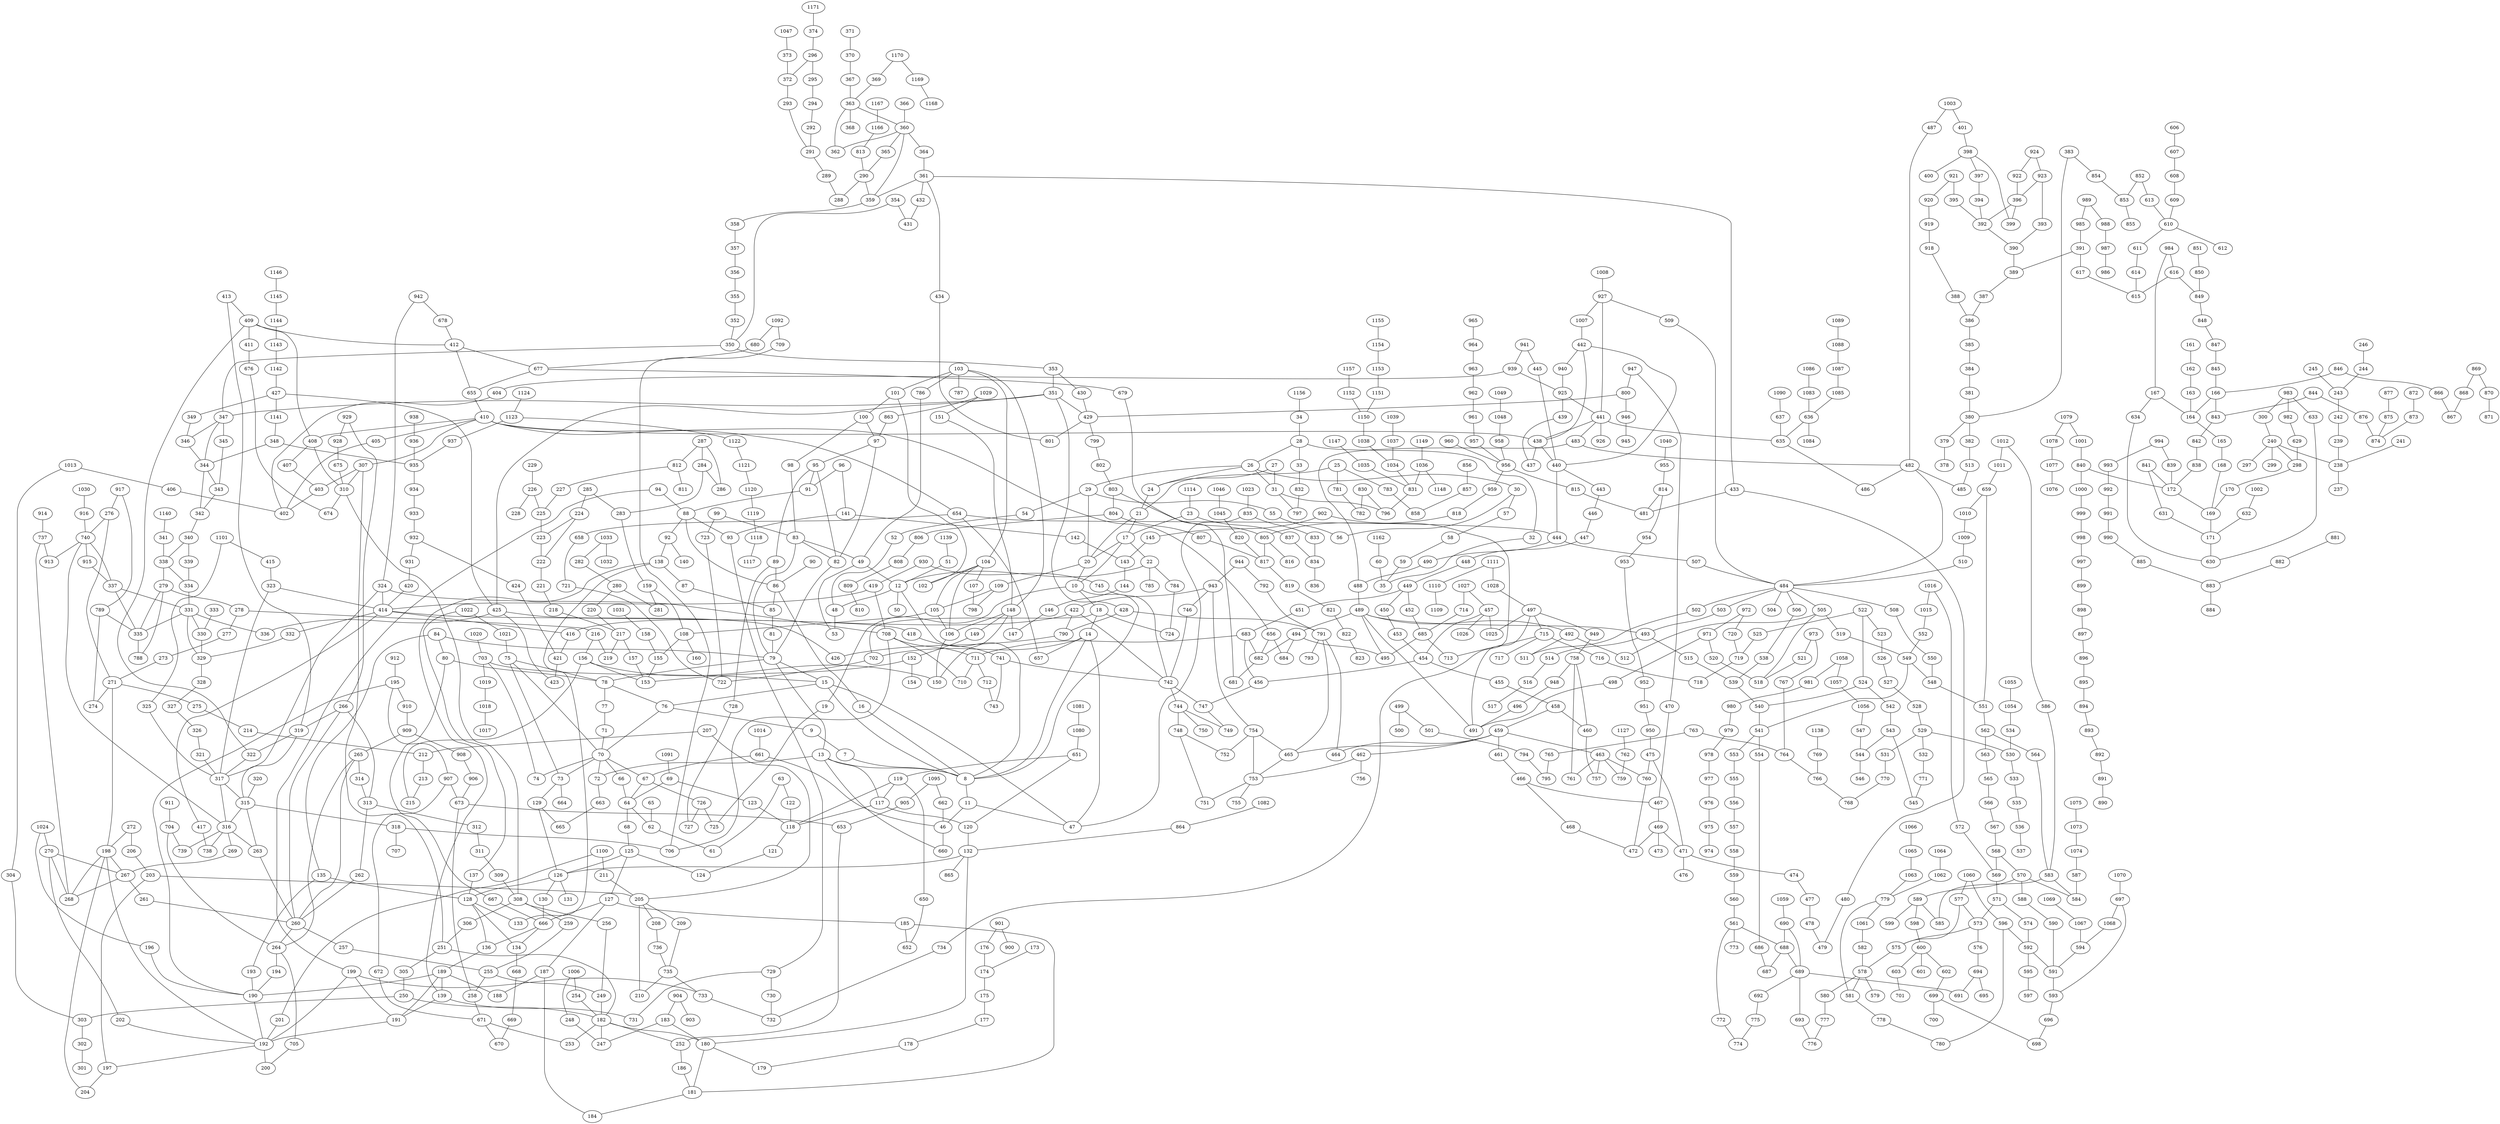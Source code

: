 graph g{
1171 -- 374 [ weight="1"]
374 -- 296 [ weight="1"]
1170 -- 1169 [ weight="1"]
1170 -- 369 [ weight="1"]
1169 -- 1168 [ weight="1"]
369 -- 363 [ weight="1"]
1167 -- 1166 [ weight="1"]
1166 -- 813 [ weight="1"]
813 -- 290 [ weight="1"]
1162 -- 60 [ weight="1"]
60 -- 35 [ weight="1"]
1157 -- 1152 [ weight="1"]
1152 -- 1150 [ weight="1"]
1156 -- 34 [ weight="1"]
34 -- 28 [ weight="1"]
1155 -- 1154 [ weight="1"]
1154 -- 1153 [ weight="1"]
1153 -- 1151 [ weight="1"]
1151 -- 1150 [ weight="1"]
1150 -- 1038 [ weight="1"]
1038 -- 1034 [ weight="1"]
1149 -- 1036 [ weight="1"]
1036 -- 831 [ weight="1"]
1036 -- 1148 [ weight="1"]
1147 -- 1035 [ weight="1"]
1035 -- 831 [ weight="1"]
1146 -- 1145 [ weight="1"]
1145 -- 1144 [ weight="1"]
1144 -- 1143 [ weight="1"]
1143 -- 1142 [ weight="1"]
1142 -- 427 [ weight="1"]
427 -- 425 [ weight="1"]
427 -- 1141 [ weight="1"]
427 -- 349 [ weight="1"]
1141 -- 348 [ weight="1"]
348 -- 344 [ weight="1"]
348 -- 935 [ weight="1"]
1140 -- 341 [ weight="1"]
341 -- 338 [ weight="1"]
1139 -- 51 [ weight="1"]
51 -- 12 [ weight="1"]
1138 -- 769 [ weight="1"]
769 -- 766 [ weight="1"]
1127 -- 762 [ weight="1"]
762 -- 759 [ weight="1"]
1124 -- 1123 [ weight="1"]
1123 -- 1122 [ weight="1"]
1123 -- 937 [ weight="1"]
1122 -- 1121 [ weight="1"]
937 -- 935 [ weight="1"]
1121 -- 1120 [ weight="1"]
1120 -- 1119 [ weight="1"]
1119 -- 1118 [ weight="1"]
1118 -- 1117 [ weight="1"]
1114 -- 23 [ weight="1"]
23 -- 17 [ weight="1"]
23 -- 837 [ weight="1"]
1111 -- 1110 [ weight="1"]
1111 -- 1028 [ weight="1"]
1110 -- 1109 [ weight="1"]
1028 -- 497 [ weight="1"]
1101 -- 325 [ weight="1"]
1101 -- 415 [ weight="1"]
325 -- 317 [ weight="1"]
415 -- 323 [ weight="1"]
1100 -- 201 [ weight="1"]
1100 -- 211 [ weight="1"]
201 -- 192 [ weight="1"]
211 -- 205 [ weight="1"]
1095 -- 662 [ weight="1"]
1095 -- 905 [ weight="1"]
662 -- 46 [ weight="1"]
905 -- 653 [ weight="1"]
1092 -- 680 [ weight="1"]
1092 -- 709 [ weight="1"]
680 -- 677 [ weight="1"]
709 -- 706 [ weight="1"]
1091 -- 69 [ weight="1"]
69 -- 64 [ weight="1"]
69 -- 123 [ weight="1"]
1090 -- 637 [ weight="1"]
637 -- 635 [ weight="1"]
1089 -- 1088 [ weight="1"]
1088 -- 1087 [ weight="1"]
1087 -- 1085 [ weight="1"]
1085 -- 636 [ weight="1"]
1086 -- 1083 [ weight="1"]
1083 -- 636 [ weight="1"]
636 -- 635 [ weight="1"]
636 -- 1084 [ weight="1"]
1082 -- 864 [ weight="1"]
864 -- 132 [ weight="1"]
1081 -- 1080 [ weight="1"]
1080 -- 651 [ weight="1"]
651 -- 119 [ weight="1"]
651 -- 120 [ weight="1"]
1079 -- 1078 [ weight="1"]
1079 -- 1001 [ weight="1"]
1078 -- 1077 [ weight="1"]
1001 -- 840 [ weight="1"]
1077 -- 1076 [ weight="1"]
1075 -- 1073 [ weight="1"]
1073 -- 1074 [ weight="1"]
1074 -- 587 [ weight="1"]
587 -- 584 [ weight="1"]
1070 -- 697 [ weight="1"]
697 -- 593 [ weight="1"]
697 -- 1068 [ weight="1"]
1069 -- 1067 [ weight="1"]
1067 -- 594 [ weight="1"]
1068 -- 594 [ weight="1"]
594 -- 591 [ weight="1"]
1066 -- 1065 [ weight="1"]
1065 -- 1063 [ weight="1"]
1063 -- 779 [ weight="1"]
1064 -- 1062 [ weight="1"]
1062 -- 779 [ weight="1"]
779 -- 581 [ weight="1"]
779 -- 1061 [ weight="1"]
1061 -- 582 [ weight="1"]
582 -- 578 [ weight="1"]
1060 -- 577 [ weight="1"]
1060 -- 596 [ weight="1"]
577 -- 573 [ weight="1"]
577 -- 575 [ weight="1"]
596 -- 592 [ weight="1"]
596 -- 780 [ weight="1"]
1059 -- 690 [ weight="1"]
690 -- 688 [ weight="1"]
690 -- 689 [ weight="1"]
1058 -- 1057 [ weight="1"]
1058 -- 981 [ weight="1"]
1057 -- 1056 [ weight="1"]
981 -- 980 [ weight="1"]
1056 -- 547 [ weight="1"]
547 -- 544 [ weight="1"]
1055 -- 1054 [ weight="1"]
1054 -- 534 [ weight="1"]
534 -- 530 [ weight="1"]
1049 -- 1048 [ weight="1"]
1048 -- 958 [ weight="1"]
958 -- 956 [ weight="1"]
1047 -- 373 [ weight="1"]
373 -- 372 [ weight="1"]
1046 -- 1045 [ weight="1"]
1045 -- 820 [ weight="1"]
820 -- 817 [ weight="1"]
1040 -- 955 [ weight="1"]
955 -- 814 [ weight="1"]
1039 -- 1037 [ weight="1"]
1037 -- 1034 [ weight="1"]
1034 -- 831 [ weight="1"]
831 -- 796 [ weight="1"]
1033 -- 1032 [ weight="1"]
1033 -- 282 [ weight="1"]
282 -- 280 [ weight="1"]
1031 -- 158 [ weight="1"]
158 -- 155 [ weight="1"]
1030 -- 916 [ weight="1"]
916 -- 740 [ weight="1"]
1029 -- 863 [ weight="1"]
1029 -- 151 [ weight="1"]
863 -- 97 [ weight="1"]
151 -- 148 [ weight="1"]
497 -- 491 [ weight="1"]
497 -- 715 [ weight="1"]
497 -- 1025 [ weight="1"]
497 -- 949 [ weight="1"]
1027 -- 457 [ weight="1"]
1027 -- 714 [ weight="1"]
457 -- 454 [ weight="1"]
457 -- 1025 [ weight="1"]
457 -- 1026 [ weight="1"]
714 -- 685 [ weight="1"]
1024 -- 196 [ weight="1"]
1024 -- 270 [ weight="1"]
196 -- 190 [ weight="1"]
270 -- 267 [ weight="1"]
270 -- 268 [ weight="1"]
270 -- 202 [ weight="1"]
1023 -- 835 [ weight="1"]
835 -- 833 [ weight="1"]
835 -- 47 [ weight="1"]
1022 -- 1021 [ weight="1"]
1022 -- 137 [ weight="1"]
1021 -- 75 [ weight="1"]
137 -- 128 [ weight="1"]
75 -- 70 [ weight="1"]
75 -- 78 [ weight="1"]
75 -- 73 [ weight="1"]
1020 -- 703 [ weight="1"]
703 -- 15 [ weight="1"]
703 -- 1019 [ weight="1"]
703 -- 74 [ weight="1"]
1019 -- 1018 [ weight="1"]
1018 -- 1017 [ weight="1"]
1016 -- 1015 [ weight="1"]
1016 -- 572 [ weight="1"]
1015 -- 552 [ weight="1"]
572 -- 569 [ weight="1"]
552 -- 549 [ weight="1"]
1014 -- 661 [ weight="1"]
661 -- 46 [ weight="1"]
661 -- 67 [ weight="1"]
1013 -- 304 [ weight="1"]
1013 -- 406 [ weight="1"]
304 -- 303 [ weight="1"]
406 -- 402 [ weight="1"]
1012 -- 1011 [ weight="1"]
1012 -- 586 [ weight="1"]
1011 -- 659 [ weight="1"]
586 -- 583 [ weight="1"]
659 -- 551 [ weight="1"]
659 -- 1010 [ weight="1"]
1010 -- 1009 [ weight="1"]
1009 -- 510 [ weight="1"]
510 -- 484 [ weight="1"]
1008 -- 927 [ weight="1"]
927 -- 441 [ weight="1"]
927 -- 509 [ weight="1"]
927 -- 1007 [ weight="1"]
1007 -- 442 [ weight="1"]
442 -- 438 [ weight="1"]
442 -- 440 [ weight="1"]
442 -- 940 [ weight="1"]
1006 -- 248 [ weight="1"]
1006 -- 254 [ weight="1"]
248 -- 247 [ weight="1"]
254 -- 182 [ weight="1"]
1003 -- 401 [ weight="1"]
1003 -- 487 [ weight="1"]
401 -- 398 [ weight="1"]
487 -- 482 [ weight="1"]
1002 -- 632 [ weight="1"]
632 -- 171 [ weight="1"]
840 -- 172 [ weight="1"]
840 -- 1000 [ weight="1"]
1000 -- 999 [ weight="1"]
999 -- 998 [ weight="1"]
998 -- 997 [ weight="1"]
997 -- 899 [ weight="1"]
899 -- 898 [ weight="1"]
994 -- 993 [ weight="1"]
994 -- 839 [ weight="1"]
993 -- 992 [ weight="1"]
839 -- 172 [ weight="1"]
992 -- 991 [ weight="1"]
991 -- 990 [ weight="1"]
990 -- 885 [ weight="1"]
885 -- 883 [ weight="1"]
989 -- 988 [ weight="1"]
989 -- 985 [ weight="1"]
988 -- 987 [ weight="1"]
985 -- 391 [ weight="1"]
987 -- 986 [ weight="1"]
391 -- 389 [ weight="1"]
391 -- 617 [ weight="1"]
984 -- 167 [ weight="1"]
984 -- 616 [ weight="1"]
167 -- 164 [ weight="1"]
167 -- 634 [ weight="1"]
616 -- 615 [ weight="1"]
616 -- 849 [ weight="1"]
983 -- 982 [ weight="1"]
983 -- 633 [ weight="1"]
983 -- 300 [ weight="1"]
982 -- 629 [ weight="1"]
633 -- 630 [ weight="1"]
300 -- 240 [ weight="1"]
629 -- 298 [ weight="1"]
980 -- 979 [ weight="1"]
979 -- 978 [ weight="1"]
978 -- 977 [ weight="1"]
977 -- 976 [ weight="1"]
976 -- 975 [ weight="1"]
975 -- 974 [ weight="1"]
973 -- 521 [ weight="1"]
973 -- 767 [ weight="1"]
521 -- 518 [ weight="1"]
767 -- 764 [ weight="1"]
972 -- 971 [ weight="1"]
972 -- 720 [ weight="1"]
971 -- 520 [ weight="1"]
971 -- 498 [ weight="1"]
720 -- 719 [ weight="1"]
520 -- 518 [ weight="1"]
498 -- 491 [ weight="1"]
965 -- 964 [ weight="1"]
964 -- 963 [ weight="1"]
963 -- 962 [ weight="1"]
962 -- 961 [ weight="1"]
961 -- 957 [ weight="1"]
957 -- 956 [ weight="1"]
960 -- 956 [ weight="1"]
956 -- 815 [ weight="1"]
956 -- 959 [ weight="1"]
959 -- 818 [ weight="1"]
818 -- 805 [ weight="1"]
815 -- 481 [ weight="1"]
814 -- 481 [ weight="1"]
814 -- 954 [ weight="1"]
954 -- 953 [ weight="1"]
953 -- 952 [ weight="1"]
952 -- 951 [ weight="1"]
951 -- 950 [ weight="1"]
950 -- 475 [ weight="1"]
475 -- 471 [ weight="1"]
475 -- 760 [ weight="1"]
949 -- 758 [ weight="1"]
758 -- 460 [ weight="1"]
758 -- 948 [ weight="1"]
758 -- 761 [ weight="1"]
948 -- 496 [ weight="1"]
496 -- 491 [ weight="1"]
947 -- 800 [ weight="1"]
947 -- 470 [ weight="1"]
800 -- 429 [ weight="1"]
800 -- 946 [ weight="1"]
470 -- 467 [ weight="1"]
946 -- 945 [ weight="1"]
944 -- 943 [ weight="1"]
944 -- 792 [ weight="1"]
943 -- 746 [ weight="1"]
943 -- 754 [ weight="1"]
943 -- 422 [ weight="1"]
792 -- 791 [ weight="1"]
746 -- 742 [ weight="1"]
754 -- 753 [ weight="1"]
754 -- 752 [ weight="1"]
754 -- 465 [ weight="1"]
422 -- 416 [ weight="1"]
422 -- 742 [ weight="1"]
422 -- 790 [ weight="1"]
942 -- 678 [ weight="1"]
942 -- 324 [ weight="1"]
678 -- 412 [ weight="1"]
324 -- 317 [ weight="1"]
324 -- 414 [ weight="1"]
324 -- 708 [ weight="1"]
941 -- 939 [ weight="1"]
941 -- 445 [ weight="1"]
939 -- 925 [ weight="1"]
939 -- 404 [ weight="1"]
445 -- 440 [ weight="1"]
940 -- 925 [ weight="1"]
925 -- 441 [ weight="1"]
925 -- 439 [ weight="1"]
404 -- 402 [ weight="1"]
938 -- 936 [ weight="1"]
936 -- 935 [ weight="1"]
935 -- 934 [ weight="1"]
934 -- 933 [ weight="1"]
933 -- 932 [ weight="1"]
932 -- 931 [ weight="1"]
932 -- 424 [ weight="1"]
931 -- 420 [ weight="1"]
424 -- 421 [ weight="1"]
420 -- 414 [ weight="1"]
930 -- 419 [ weight="1"]
930 -- 745 [ weight="1"]
419 -- 414 [ weight="1"]
419 -- 708 [ weight="1"]
745 -- 742 [ weight="1"]
929 -- 928 [ weight="1"]
929 -- 266 [ weight="1"]
928 -- 675 [ weight="1"]
266 -- 260 [ weight="1"]
266 -- 313 [ weight="1"]
266 -- 319 [ weight="1"]
675 -- 310 [ weight="1"]
441 -- 438 [ weight="1"]
441 -- 483 [ weight="1"]
441 -- 635 [ weight="1"]
441 -- 926 [ weight="1"]
509 -- 484 [ weight="1"]
439 -- 437 [ weight="1"]
924 -- 922 [ weight="1"]
924 -- 923 [ weight="1"]
922 -- 396 [ weight="1"]
923 -- 396 [ weight="1"]
923 -- 393 [ weight="1"]
396 -- 392 [ weight="1"]
396 -- 399 [ weight="1"]
393 -- 390 [ weight="1"]
921 -- 920 [ weight="1"]
921 -- 395 [ weight="1"]
920 -- 919 [ weight="1"]
395 -- 392 [ weight="1"]
919 -- 918 [ weight="1"]
918 -- 388 [ weight="1"]
388 -- 386 [ weight="1"]
917 -- 789 [ weight="1"]
917 -- 276 [ weight="1"]
789 -- 335 [ weight="1"]
789 -- 274 [ weight="1"]
276 -- 271 [ weight="1"]
276 -- 740 [ weight="1"]
740 -- 316 [ weight="1"]
740 -- 913 [ weight="1"]
740 -- 337 [ weight="1"]
740 -- 915 [ weight="1"]
915 -- 337 [ weight="1"]
337 -- 331 [ weight="1"]
337 -- 335 [ weight="1"]
914 -- 737 [ weight="1"]
737 -- 268 [ weight="1"]
737 -- 913 [ weight="1"]
912 -- 195 [ weight="1"]
195 -- 190 [ weight="1"]
195 -- 907 [ weight="1"]
195 -- 910 [ weight="1"]
911 -- 704 [ weight="1"]
704 -- 264 [ weight="1"]
704 -- 739 [ weight="1"]
910 -- 909 [ weight="1"]
909 -- 908 [ weight="1"]
909 -- 265 [ weight="1"]
908 -- 906 [ weight="1"]
265 -- 260 [ weight="1"]
265 -- 264 [ weight="1"]
265 -- 314 [ weight="1"]
906 -- 673 [ weight="1"]
907 -- 673 [ weight="1"]
907 -- 672 [ weight="1"]
673 -- 258 [ weight="1"]
673 -- 653 [ weight="1"]
672 -- 671 [ weight="1"]
653 -- 252 [ weight="1"]
904 -- 903 [ weight="1"]
904 -- 183 [ weight="1"]
183 -- 180 [ weight="1"]
183 -- 247 [ weight="1"]
902 -- 734 [ weight="1"]
902 -- 145 [ weight="1"]
734 -- 732 [ weight="1"]
145 -- 143 [ weight="1"]
901 -- 900 [ weight="1"]
901 -- 176 [ weight="1"]
176 -- 174 [ weight="1"]
323 -- 317 [ weight="1"]
323 -- 414 [ weight="1"]
414 -- 416 [ weight="1"]
414 -- 417 [ weight="1"]
414 -- 418 [ weight="1"]
414 -- 332 [ weight="1"]
416 -- 421 [ weight="1"]
417 -- 738 [ weight="1"]
418 -- 741 [ weight="1"]
332 -- 329 [ weight="1"]
413 -- 409 [ weight="1"]
413 -- 319 [ weight="1"]
409 -- 408 [ weight="1"]
409 -- 322 [ weight="1"]
409 -- 411 [ weight="1"]
409 -- 412 [ weight="1"]
319 -- 315 [ weight="1"]
319 -- 322 [ weight="1"]
412 -- 677 [ weight="1"]
412 -- 655 [ weight="1"]
677 -- 679 [ weight="1"]
677 -- 655 [ weight="1"]
655 -- 410 [ weight="1"]
411 -- 676 [ weight="1"]
676 -- 674 [ weight="1"]
410 -- 408 [ weight="1"]
410 -- 438 [ weight="1"]
410 -- 307 [ weight="1"]
410 -- 654 [ weight="1"]
410 -- 405 [ weight="1"]
410 -- 656 [ weight="1"]
408 -- 407 [ weight="1"]
408 -- 310 [ weight="1"]
438 -- 437 [ weight="1"]
438 -- 440 [ weight="1"]
307 -- 251 [ weight="1"]
307 -- 403 [ weight="1"]
307 -- 310 [ weight="1"]
654 -- 444 [ weight="1"]
654 -- 657 [ weight="1"]
654 -- 658 [ weight="1"]
405 -- 402 [ weight="1"]
656 -- 682 [ weight="1"]
656 -- 684 [ weight="1"]
322 -- 317 [ weight="1"]
407 -- 403 [ weight="1"]
310 -- 308 [ weight="1"]
310 -- 674 [ weight="1"]
403 -- 402 [ weight="1"]
398 -- 397 [ weight="1"]
398 -- 399 [ weight="1"]
398 -- 400 [ weight="1"]
397 -- 394 [ weight="1"]
394 -- 392 [ weight="1"]
392 -- 390 [ weight="1"]
390 -- 389 [ weight="1"]
389 -- 387 [ weight="1"]
617 -- 615 [ weight="1"]
387 -- 386 [ weight="1"]
386 -- 385 [ weight="1"]
385 -- 384 [ weight="1"]
384 -- 381 [ weight="1"]
381 -- 380 [ weight="1"]
383 -- 380 [ weight="1"]
383 -- 854 [ weight="1"]
380 -- 379 [ weight="1"]
380 -- 382 [ weight="1"]
854 -- 853 [ weight="1"]
382 -- 513 [ weight="1"]
513 -- 485 [ weight="1"]
379 -- 378 [ weight="1"]
296 -- 295 [ weight="1"]
296 -- 372 [ weight="1"]
372 -- 293 [ weight="1"]
293 -- 291 [ weight="1"]
371 -- 370 [ weight="1"]
370 -- 367 [ weight="1"]
367 -- 363 [ weight="1"]
363 -- 360 [ weight="1"]
363 -- 362 [ weight="1"]
363 -- 368 [ weight="1"]
366 -- 360 [ weight="1"]
360 -- 359 [ weight="1"]
360 -- 362 [ weight="1"]
360 -- 364 [ weight="1"]
360 -- 365 [ weight="1"]
365 -- 290 [ weight="1"]
290 -- 288 [ weight="1"]
290 -- 359 [ weight="1"]
364 -- 361 [ weight="1"]
361 -- 359 [ weight="1"]
361 -- 432 [ weight="1"]
361 -- 433 [ weight="1"]
361 -- 434 [ weight="1"]
359 -- 358 [ weight="1"]
432 -- 431 [ weight="1"]
433 -- 480 [ weight="1"]
433 -- 481 [ weight="1"]
434 -- 801 [ weight="1"]
358 -- 357 [ weight="1"]
357 -- 356 [ weight="1"]
356 -- 355 [ weight="1"]
355 -- 352 [ weight="1"]
352 -- 350 [ weight="1"]
354 -- 350 [ weight="1"]
354 -- 431 [ weight="1"]
350 -- 347 [ weight="1"]
350 -- 353 [ weight="1"]
353 -- 351 [ weight="1"]
353 -- 430 [ weight="1"]
351 -- 347 [ weight="1"]
351 -- 425 [ weight="1"]
351 -- 428 [ weight="1"]
351 -- 429 [ weight="1"]
430 -- 429 [ weight="1"]
347 -- 344 [ weight="1"]
347 -- 346 [ weight="1"]
347 -- 345 [ weight="1"]
425 -- 423 [ weight="1"]
425 -- 336 [ weight="1"]
425 -- 426 [ weight="1"]
428 -- 790 [ weight="1"]
428 -- 791 [ weight="1"]
429 -- 799 [ weight="1"]
429 -- 801 [ weight="1"]
349 -- 346 [ weight="1"]
346 -- 344 [ weight="1"]
344 -- 342 [ weight="1"]
344 -- 343 [ weight="1"]
345 -- 343 [ weight="1"]
343 -- 342 [ weight="1"]
342 -- 340 [ weight="1"]
340 -- 338 [ weight="1"]
340 -- 339 [ weight="1"]
338 -- 334 [ weight="1"]
338 -- 279 [ weight="1"]
339 -- 334 [ weight="1"]
334 -- 331 [ weight="1"]
279 -- 278 [ weight="1"]
279 -- 788 [ weight="1"]
279 -- 335 [ weight="1"]
331 -- 329 [ weight="1"]
331 -- 330 [ weight="1"]
331 -- 335 [ weight="1"]
331 -- 336 [ weight="1"]
335 -- 788 [ weight="1"]
333 -- 330 [ weight="1"]
330 -- 329 [ weight="1"]
329 -- 328 [ weight="1"]
328 -- 327 [ weight="1"]
327 -- 326 [ weight="1"]
326 -- 321 [ weight="1"]
321 -- 317 [ weight="1"]
317 -- 315 [ weight="1"]
317 -- 316 [ weight="1"]
708 -- 706 [ weight="1"]
708 -- 710 [ weight="1"]
708 -- 711 [ weight="1"]
320 -- 315 [ weight="1"]
315 -- 263 [ weight="1"]
315 -- 318 [ weight="1"]
315 -- 316 [ weight="1"]
318 -- 706 [ weight="1"]
318 -- 707 [ weight="1"]
316 -- 263 [ weight="1"]
316 -- 269 [ weight="1"]
316 -- 738 [ weight="1"]
316 -- 739 [ weight="1"]
263 -- 260 [ weight="1"]
269 -- 267 [ weight="1"]
314 -- 313 [ weight="1"]
313 -- 312 [ weight="1"]
313 -- 262 [ weight="1"]
312 -- 311 [ weight="1"]
262 -- 260 [ weight="1"]
311 -- 309 [ weight="1"]
309 -- 308 [ weight="1"]
308 -- 306 [ weight="1"]
308 -- 259 [ weight="1"]
308 -- 256 [ weight="1"]
306 -- 251 [ weight="1"]
259 -- 255 [ weight="1"]
256 -- 249 [ weight="1"]
251 -- 182 [ weight="1"]
251 -- 305 [ weight="1"]
305 -- 250 [ weight="1"]
250 -- 182 [ weight="1"]
250 -- 303 [ weight="1"]
303 -- 302 [ weight="1"]
302 -- 301 [ weight="1"]
240 -- 238 [ weight="1"]
240 -- 297 [ weight="1"]
240 -- 298 [ weight="1"]
240 -- 299 [ weight="1"]
298 -- 170 [ weight="1"]
170 -- 169 [ weight="1"]
295 -- 294 [ weight="1"]
294 -- 292 [ weight="1"]
292 -- 291 [ weight="1"]
291 -- 289 [ weight="1"]
289 -- 288 [ weight="1"]
287 -- 284 [ weight="1"]
287 -- 286 [ weight="1"]
287 -- 812 [ weight="1"]
284 -- 283 [ weight="1"]
284 -- 286 [ weight="1"]
812 -- 811 [ weight="1"]
812 -- 227 [ weight="1"]
285 -- 283 [ weight="1"]
285 -- 224 [ weight="1"]
283 -- 159 [ weight="1"]
224 -- 222 [ weight="1"]
224 -- 223 [ weight="1"]
159 -- 108 [ weight="1"]
159 -- 281 [ weight="1"]
280 -- 220 [ weight="1"]
280 -- 281 [ weight="1"]
220 -- 217 [ weight="1"]
278 -- 277 [ weight="1"]
278 -- 216 [ weight="1"]
277 -- 273 [ weight="1"]
216 -- 156 [ weight="1"]
216 -- 219 [ weight="1"]
273 -- 271 [ weight="1"]
271 -- 198 [ weight="1"]
271 -- 274 [ weight="1"]
271 -- 275 [ weight="1"]
275 -- 214 [ weight="1"]
214 -- 212 [ weight="1"]
272 -- 198 [ weight="1"]
272 -- 206 [ weight="1"]
198 -- 192 [ weight="1"]
198 -- 267 [ weight="1"]
198 -- 204 [ weight="1"]
198 -- 268 [ weight="1"]
206 -- 203 [ weight="1"]
267 -- 261 [ weight="1"]
267 -- 268 [ weight="1"]
202 -- 192 [ weight="1"]
261 -- 260 [ weight="1"]
260 -- 257 [ weight="1"]
260 -- 264 [ weight="1"]
264 -- 194 [ weight="1"]
264 -- 705 [ weight="1"]
194 -- 190 [ weight="1"]
705 -- 200 [ weight="1"]
257 -- 255 [ weight="1"]
255 -- 249 [ weight="1"]
255 -- 258 [ weight="1"]
258 -- 671 [ weight="1"]
671 -- 670 [ weight="1"]
671 -- 253 [ weight="1"]
249 -- 182 [ weight="1"]
182 -- 180 [ weight="1"]
182 -- 247 [ weight="1"]
182 -- 252 [ weight="1"]
182 -- 253 [ weight="1"]
252 -- 186 [ weight="1"]
186 -- 181 [ weight="1"]
246 -- 244 [ weight="1"]
244 -- 243 [ weight="1"]
245 -- 243 [ weight="1"]
243 -- 242 [ weight="1"]
242 -- 239 [ weight="1"]
239 -- 238 [ weight="1"]
241 -- 238 [ weight="1"]
238 -- 237 [ weight="1"]
229 -- 226 [ weight="1"]
226 -- 225 [ weight="1"]
226 -- 228 [ weight="1"]
227 -- 225 [ weight="1"]
225 -- 223 [ weight="1"]
223 -- 222 [ weight="1"]
222 -- 221 [ weight="1"]
221 -- 218 [ weight="1"]
103 -- 101 [ weight="1"]
103 -- 104 [ weight="1"]
103 -- 148 [ weight="1"]
103 -- 786 [ weight="1"]
103 -- 787 [ weight="1"]
101 -- 100 [ weight="1"]
101 -- 102 [ weight="1"]
104 -- 102 [ weight="1"]
104 -- 105 [ weight="1"]
104 -- 106 [ weight="1"]
104 -- 107 [ weight="1"]
148 -- 147 [ weight="1"]
148 -- 149 [ weight="1"]
148 -- 106 [ weight="1"]
148 -- 150 [ weight="1"]
786 -- 49 [ weight="1"]
100 -- 98 [ weight="1"]
100 -- 97 [ weight="1"]
98 -- 83 [ weight="1"]
97 -- 95 [ weight="1"]
97 -- 82 [ weight="1"]
99 -- 83 [ weight="1"]
99 -- 723 [ weight="1"]
83 -- 79 [ weight="1"]
83 -- 82 [ weight="1"]
83 -- 49 [ weight="1"]
723 -- 722 [ weight="1"]
95 -- 91 [ weight="1"]
95 -- 82 [ weight="1"]
95 -- 89 [ weight="1"]
82 -- 79 [ weight="1"]
96 -- 91 [ weight="1"]
96 -- 141 [ weight="1"]
91 -- 88 [ weight="1"]
141 -- 142 [ weight="1"]
141 -- 93 [ weight="1"]
89 -- 86 [ weight="1"]
89 -- 728 [ weight="1"]
94 -- 88 [ weight="1"]
94 -- 199 [ weight="1"]
88 -- 86 [ weight="1"]
88 -- 92 [ weight="1"]
88 -- 93 [ weight="1"]
199 -- 192 [ weight="1"]
199 -- 733 [ weight="1"]
199 -- 191 [ weight="1"]
93 -- 729 [ weight="1"]
729 -- 730 [ weight="1"]
729 -- 731 [ weight="1"]
92 -- 138 [ weight="1"]
92 -- 140 [ weight="1"]
138 -- 133 [ weight="1"]
138 -- 139 [ weight="1"]
138 -- 87 [ weight="1"]
90 -- 86 [ weight="1"]
86 -- 85 [ weight="1"]
86 -- 16 [ weight="1"]
728 -- 727 [ weight="1"]
87 -- 85 [ weight="1"]
85 -- 81 [ weight="1"]
16 -- 8 [ weight="1"]
81 -- 79 [ weight="1"]
84 -- 79 [ weight="1"]
84 -- 135 [ weight="1"]
84 -- 80 [ weight="1"]
79 -- 78 [ weight="1"]
79 -- 13 [ weight="1"]
79 -- 15 [ weight="1"]
135 -- 128 [ weight="1"]
135 -- 193 [ weight="1"]
80 -- 78 [ weight="1"]
80 -- 667 [ weight="1"]
49 -- 12 [ weight="1"]
49 -- 53 [ weight="1"]
78 -- 77 [ weight="1"]
78 -- 76 [ weight="1"]
667 -- 666 [ weight="1"]
13 -- 8 [ weight="1"]
13 -- 117 [ weight="1"]
13 -- 660 [ weight="1"]
13 -- 72 [ weight="1"]
15 -- 8 [ weight="1"]
15 -- 76 [ weight="1"]
15 -- 47 [ weight="1"]
77 -- 71 [ weight="1"]
76 -- 70 [ weight="1"]
76 -- 9 [ weight="1"]
71 -- 70 [ weight="1"]
70 -- 66 [ weight="1"]
70 -- 72 [ weight="1"]
70 -- 73 [ weight="1"]
70 -- 67 [ weight="1"]
70 -- 74 [ weight="1"]
9 -- 7 [ weight="1"]
898 -- 897 [ weight="1"]
73 -- 129 [ weight="1"]
73 -- 664 [ weight="1"]
897 -- 896 [ weight="1"]
896 -- 895 [ weight="1"]
129 -- 126 [ weight="1"]
129 -- 665 [ weight="1"]
895 -- 894 [ weight="1"]
72 -- 663 [ weight="1"]
663 -- 665 [ weight="1"]
894 -- 893 [ weight="1"]
893 -- 892 [ weight="1"]
66 -- 64 [ weight="1"]
67 -- 64 [ weight="1"]
67 -- 726 [ weight="1"]
892 -- 891 [ weight="1"]
64 -- 62 [ weight="1"]
64 -- 68 [ weight="1"]
123 -- 118 [ weight="1"]
891 -- 890 [ weight="1"]
68 -- 125 [ weight="1"]
125 -- 124 [ weight="1"]
125 -- 126 [ weight="1"]
125 -- 127 [ weight="1"]
726 -- 725 [ weight="1"]
726 -- 727 [ weight="1"]
65 -- 62 [ weight="1"]
62 -- 61 [ weight="1"]
63 -- 61 [ weight="1"]
63 -- 122 [ weight="1"]
122 -- 118 [ weight="1"]
28 -- 26 [ weight="1"]
28 -- 32 [ weight="1"]
28 -- 33 [ weight="1"]
26 -- 24 [ weight="1"]
26 -- 29 [ weight="1"]
26 -- 30 [ weight="1"]
26 -- 31 [ weight="1"]
32 -- 35 [ weight="1"]
33 -- 832 [ weight="1"]
851 -- 850 [ weight="1"]
850 -- 849 [ weight="1"]
27 -- 24 [ weight="1"]
27 -- 31 [ weight="1"]
24 -- 21 [ weight="1"]
31 -- 796 [ weight="1"]
31 -- 797 [ weight="1"]
849 -- 848 [ weight="1"]
29 -- 54 [ weight="1"]
29 -- 55 [ weight="1"]
29 -- 20 [ weight="1"]
30 -- 56 [ weight="1"]
30 -- 57 [ weight="1"]
848 -- 847 [ weight="1"]
25 -- 21 [ weight="1"]
25 -- 781 [ weight="1"]
25 -- 783 [ weight="1"]
21 -- 17 [ weight="1"]
21 -- 20 [ weight="1"]
781 -- 782 [ weight="1"]
783 -- 858 [ weight="1"]
847 -- 845 [ weight="1"]
480 -- 479 [ weight="1"]
845 -- 166 [ weight="1"]
17 -- 10 [ weight="1"]
17 -- 22 [ weight="1"]
17 -- 20 [ weight="1"]
837 -- 834 [ weight="1"]
846 -- 166 [ weight="1"]
846 -- 866 [ weight="1"]
166 -- 164 [ weight="1"]
166 -- 843 [ weight="1"]
866 -- 867 [ weight="1"]
119 -- 117 [ weight="1"]
119 -- 118 [ weight="1"]
119 -- 650 [ weight="1"]
117 -- 118 [ weight="1"]
117 -- 120 [ weight="1"]
118 -- 121 [ weight="1"]
650 -- 652 [ weight="1"]
22 -- 12 [ weight="1"]
22 -- 784 [ weight="1"]
22 -- 785 [ weight="1"]
12 -- 8 [ weight="1"]
12 -- 48 [ weight="1"]
12 -- 50 [ weight="1"]
784 -- 724 [ weight="1"]
218 -- 217 [ weight="1"]
121 -- 124 [ weight="1"]
20 -- 10 [ weight="1"]
20 -- 109 [ weight="1"]
844 -- 843 [ weight="1"]
844 -- 876 [ weight="1"]
843 -- 842 [ weight="1"]
876 -- 874 [ weight="1"]
217 -- 157 [ weight="1"]
217 -- 219 [ weight="1"]
120 -- 132 [ weight="1"]
799 -- 802 [ weight="1"]
10 -- 8 [ weight="1"]
10 -- 18 [ weight="1"]
10 -- 19 [ weight="1"]
109 -- 105 [ weight="1"]
109 -- 798 [ weight="1"]
842 -- 838 [ weight="1"]
790 -- 426 [ weight="1"]
791 -- 464 [ weight="1"]
791 -- 793 [ weight="1"]
791 -- 465 [ weight="1"]
19 -- 725 [ weight="1"]
838 -- 172 [ weight="1"]
18 -- 14 [ weight="1"]
18 -- 702 [ weight="1"]
18 -- 724 [ weight="1"]
14 -- 8 [ weight="1"]
14 -- 657 [ weight="1"]
14 -- 702 [ weight="1"]
14 -- 47 [ weight="1"]
702 -- 722 [ weight="1"]
841 -- 172 [ weight="1"]
841 -- 631 [ weight="1"]
172 -- 169 [ weight="1"]
631 -- 171 [ weight="1"]
157 -- 153 [ weight="1"]
156 -- 153 [ weight="1"]
156 -- 215 [ weight="1"]
156 -- 150 [ weight="1"]
105 -- 108 [ weight="1"]
105 -- 106 [ weight="1"]
106 -- 150 [ weight="1"]
107 -- 798 [ weight="1"]
421 -- 423 [ weight="1"]
7 -- 8 [ weight="1"]
8 -- 11 [ weight="1"]
830 -- 782 [ weight="1"]
830 -- 796 [ weight="1"]
203 -- 197 [ weight="1"]
203 -- 205 [ weight="1"]
54 -- 52 [ weight="1"]
52 -- 48 [ weight="1"]
877 -- 875 [ weight="1"]
875 -- 874 [ weight="1"]
108 -- 155 [ weight="1"]
108 -- 160 [ weight="1"]
11 -- 46 [ weight="1"]
11 -- 47 [ weight="1"]
207 -- 205 [ weight="1"]
207 -- 212 [ weight="1"]
205 -- 208 [ weight="1"]
205 -- 209 [ weight="1"]
205 -- 210 [ weight="1"]
212 -- 213 [ weight="1"]
55 -- 56 [ weight="1"]
741 -- 742 [ weight="1"]
741 -- 743 [ weight="1"]
832 -- 797 [ weight="1"]
208 -- 736 [ weight="1"]
736 -- 735 [ weight="1"]
833 -- 834 [ weight="1"]
834 -- 836 [ weight="1"]
209 -- 735 [ weight="1"]
735 -- 733 [ weight="1"]
735 -- 210 [ weight="1"]
57 -- 58 [ weight="1"]
58 -- 59 [ weight="1"]
155 -- 153 [ weight="1"]
46 -- 660 [ weight="1"]
59 -- 35 [ weight="1"]
881 -- 882 [ weight="1"]
882 -- 883 [ weight="1"]
48 -- 53 [ weight="1"]
883 -- 884 [ weight="1"]
742 -- 744 [ weight="1"]
742 -- 747 [ weight="1"]
213 -- 215 [ weight="1"]
440 -- 443 [ weight="1"]
440 -- 444 [ weight="1"]
852 -- 613 [ weight="1"]
852 -- 853 [ weight="1"]
613 -- 610 [ weight="1"]
853 -- 855 [ weight="1"]
443 -- 446 [ weight="1"]
444 -- 507 [ weight="1"]
444 -- 490 [ weight="1"]
483 -- 482 [ weight="1"]
483 -- 488 [ weight="1"]
635 -- 486 [ weight="1"]
856 -- 857 [ weight="1"]
857 -- 858 [ weight="1"]
446 -- 447 [ weight="1"]
869 -- 868 [ weight="1"]
869 -- 870 [ weight="1"]
868 -- 867 [ weight="1"]
870 -- 871 [ weight="1"]
872 -- 873 [ weight="1"]
873 -- 874 [ weight="1"]
132 -- 126 [ weight="1"]
132 -- 180 [ weight="1"]
132 -- 865 [ weight="1"]
126 -- 128 [ weight="1"]
126 -- 130 [ weight="1"]
126 -- 131 [ weight="1"]
127 -- 187 [ weight="1"]
127 -- 185 [ weight="1"]
127 -- 666 [ weight="1"]
128 -- 133 [ weight="1"]
128 -- 134 [ weight="1"]
128 -- 136 [ weight="1"]
130 -- 666 [ weight="1"]
187 -- 184 [ weight="1"]
187 -- 188 [ weight="1"]
185 -- 181 [ weight="1"]
185 -- 652 [ weight="1"]
666 -- 134 [ weight="1"]
666 -- 136 [ weight="1"]
134 -- 668 [ weight="1"]
136 -- 189 [ weight="1"]
180 -- 179 [ weight="1"]
180 -- 181 [ weight="1"]
668 -- 669 [ weight="1"]
193 -- 190 [ weight="1"]
189 -- 188 [ weight="1"]
189 -- 190 [ weight="1"]
189 -- 139 [ weight="1"]
189 -- 191 [ weight="1"]
139 -- 731 [ weight="1"]
139 -- 191 [ weight="1"]
191 -- 192 [ weight="1"]
142 -- 143 [ weight="1"]
143 -- 144 [ weight="1"]
144 -- 146 [ weight="1"]
146 -- 147 [ weight="1"]
149 -- 152 [ weight="1"]
152 -- 153 [ weight="1"]
152 -- 154 [ weight="1"]
161 -- 162 [ weight="1"]
162 -- 163 [ weight="1"]
163 -- 164 [ weight="1"]
164 -- 165 [ weight="1"]
165 -- 168 [ weight="1"]
168 -- 169 [ weight="1"]
634 -- 630 [ weight="1"]
169 -- 171 [ weight="1"]
171 -- 630 [ weight="1"]
173 -- 174 [ weight="1"]
174 -- 175 [ weight="1"]
175 -- 177 [ weight="1"]
177 -- 178 [ weight="1"]
178 -- 179 [ weight="1"]
181 -- 184 [ weight="1"]
190 -- 192 [ weight="1"]
192 -- 197 [ weight="1"]
192 -- 200 [ weight="1"]
197 -- 204 [ weight="1"]
733 -- 732 [ weight="1"]
507 -- 484 [ weight="1"]
490 -- 488 [ weight="1"]
447 -- 448 [ weight="1"]
448 -- 449 [ weight="1"]
449 -- 450 [ weight="1"]
449 -- 451 [ weight="1"]
449 -- 452 [ weight="1"]
450 -- 453 [ weight="1"]
451 -- 683 [ weight="1"]
452 -- 685 [ weight="1"]
453 -- 454 [ weight="1"]
683 -- 682 [ weight="1"]
683 -- 711 [ weight="1"]
683 -- 456 [ weight="1"]
685 -- 495 [ weight="1"]
685 -- 713 [ weight="1"]
454 -- 455 [ weight="1"]
454 -- 456 [ weight="1"]
455 -- 458 [ weight="1"]
456 -- 747 [ weight="1"]
458 -- 459 [ weight="1"]
458 -- 460 [ weight="1"]
747 -- 749 [ weight="1"]
459 -- 461 [ weight="1"]
459 -- 462 [ weight="1"]
459 -- 463 [ weight="1"]
459 -- 464 [ weight="1"]
459 -- 465 [ weight="1"]
460 -- 757 [ weight="1"]
461 -- 466 [ weight="1"]
462 -- 753 [ weight="1"]
462 -- 756 [ weight="1"]
463 -- 757 [ weight="1"]
463 -- 759 [ weight="1"]
463 -- 760 [ weight="1"]
463 -- 761 [ weight="1"]
465 -- 753 [ weight="1"]
466 -- 467 [ weight="1"]
466 -- 468 [ weight="1"]
753 -- 751 [ weight="1"]
753 -- 755 [ weight="1"]
760 -- 472 [ weight="1"]
467 -- 469 [ weight="1"]
468 -- 472 [ weight="1"]
469 -- 471 [ weight="1"]
469 -- 472 [ weight="1"]
469 -- 473 [ weight="1"]
471 -- 474 [ weight="1"]
471 -- 476 [ weight="1"]
474 -- 477 [ weight="1"]
477 -- 478 [ weight="1"]
478 -- 479 [ weight="1"]
482 -- 484 [ weight="1"]
482 -- 485 [ weight="1"]
482 -- 486 [ weight="1"]
484 -- 502 [ weight="1"]
484 -- 503 [ weight="1"]
484 -- 504 [ weight="1"]
484 -- 505 [ weight="1"]
484 -- 506 [ weight="1"]
484 -- 508 [ weight="1"]
488 -- 489 [ weight="1"]
502 -- 511 [ weight="1"]
503 -- 493 [ weight="1"]
505 -- 518 [ weight="1"]
505 -- 512 [ weight="1"]
505 -- 519 [ weight="1"]
506 -- 538 [ weight="1"]
508 -- 550 [ weight="1"]
489 -- 491 [ weight="1"]
489 -- 492 [ weight="1"]
489 -- 493 [ weight="1"]
489 -- 494 [ weight="1"]
489 -- 495 [ weight="1"]
492 -- 511 [ weight="1"]
492 -- 512 [ weight="1"]
493 -- 514 [ weight="1"]
493 -- 515 [ weight="1"]
494 -- 682 [ weight="1"]
494 -- 495 [ weight="1"]
494 -- 684 [ weight="1"]
514 -- 516 [ weight="1"]
515 -- 539 [ weight="1"]
682 -- 681 [ weight="1"]
715 -- 713 [ weight="1"]
715 -- 716 [ weight="1"]
715 -- 717 [ weight="1"]
499 -- 500 [ weight="1"]
499 -- 501 [ weight="1"]
501 -- 794 [ weight="1"]
794 -- 795 [ weight="1"]
519 -- 549 [ weight="1"]
538 -- 539 [ weight="1"]
550 -- 548 [ weight="1"]
516 -- 517 [ weight="1"]
539 -- 540 [ weight="1"]
549 -- 548 [ weight="1"]
549 -- 541 [ weight="1"]
522 -- 523 [ weight="1"]
522 -- 524 [ weight="1"]
522 -- 525 [ weight="1"]
523 -- 526 [ weight="1"]
524 -- 540 [ weight="1"]
524 -- 542 [ weight="1"]
525 -- 719 [ weight="1"]
526 -- 527 [ weight="1"]
540 -- 541 [ weight="1"]
542 -- 543 [ weight="1"]
719 -- 718 [ weight="1"]
527 -- 528 [ weight="1"]
528 -- 529 [ weight="1"]
529 -- 530 [ weight="1"]
529 -- 531 [ weight="1"]
529 -- 532 [ weight="1"]
530 -- 533 [ weight="1"]
531 -- 770 [ weight="1"]
532 -- 771 [ weight="1"]
533 -- 535 [ weight="1"]
770 -- 768 [ weight="1"]
771 -- 545 [ weight="1"]
535 -- 536 [ weight="1"]
536 -- 537 [ weight="1"]
541 -- 553 [ weight="1"]
541 -- 554 [ weight="1"]
553 -- 555 [ weight="1"]
554 -- 686 [ weight="1"]
543 -- 544 [ weight="1"]
543 -- 545 [ weight="1"]
544 -- 546 [ weight="1"]
548 -- 551 [ weight="1"]
551 -- 562 [ weight="1"]
562 -- 563 [ weight="1"]
562 -- 564 [ weight="1"]
555 -- 556 [ weight="1"]
686 -- 687 [ weight="1"]
556 -- 557 [ weight="1"]
557 -- 558 [ weight="1"]
558 -- 559 [ weight="1"]
559 -- 560 [ weight="1"]
560 -- 561 [ weight="1"]
561 -- 688 [ weight="1"]
561 -- 772 [ weight="1"]
561 -- 773 [ weight="1"]
688 -- 687 [ weight="1"]
688 -- 689 [ weight="1"]
772 -- 774 [ weight="1"]
563 -- 565 [ weight="1"]
564 -- 583 [ weight="1"]
565 -- 566 [ weight="1"]
583 -- 584 [ weight="1"]
583 -- 585 [ weight="1"]
566 -- 567 [ weight="1"]
567 -- 568 [ weight="1"]
568 -- 569 [ weight="1"]
568 -- 570 [ weight="1"]
569 -- 571 [ weight="1"]
570 -- 584 [ weight="1"]
570 -- 588 [ weight="1"]
570 -- 589 [ weight="1"]
571 -- 573 [ weight="1"]
571 -- 574 [ weight="1"]
588 -- 590 [ weight="1"]
589 -- 585 [ weight="1"]
589 -- 598 [ weight="1"]
589 -- 599 [ weight="1"]
573 -- 575 [ weight="1"]
573 -- 576 [ weight="1"]
574 -- 592 [ weight="1"]
575 -- 578 [ weight="1"]
576 -- 694 [ weight="1"]
592 -- 591 [ weight="1"]
592 -- 595 [ weight="1"]
578 -- 579 [ weight="1"]
578 -- 580 [ weight="1"]
578 -- 581 [ weight="1"]
694 -- 691 [ weight="1"]
694 -- 695 [ weight="1"]
580 -- 777 [ weight="1"]
581 -- 778 [ weight="1"]
777 -- 776 [ weight="1"]
778 -- 780 [ weight="1"]
590 -- 591 [ weight="1"]
598 -- 600 [ weight="1"]
591 -- 593 [ weight="1"]
593 -- 696 [ weight="1"]
595 -- 597 [ weight="1"]
696 -- 698 [ weight="1"]
600 -- 601 [ weight="1"]
600 -- 602 [ weight="1"]
600 -- 603 [ weight="1"]
602 -- 699 [ weight="1"]
603 -- 701 [ weight="1"]
699 -- 698 [ weight="1"]
699 -- 700 [ weight="1"]
606 -- 607 [ weight="1"]
607 -- 608 [ weight="1"]
608 -- 609 [ weight="1"]
609 -- 610 [ weight="1"]
610 -- 611 [ weight="1"]
610 -- 612 [ weight="1"]
611 -- 614 [ weight="1"]
614 -- 615 [ weight="1"]
658 -- 721 [ weight="1"]
721 -- 722 [ weight="1"]
669 -- 670 [ weight="1"]
679 -- 681 [ weight="1"]
711 -- 710 [ weight="1"]
711 -- 712 [ weight="1"]
689 -- 691 [ weight="1"]
689 -- 692 [ weight="1"]
689 -- 693 [ weight="1"]
692 -- 775 [ weight="1"]
693 -- 776 [ weight="1"]
775 -- 774 [ weight="1"]
712 -- 743 [ weight="1"]
716 -- 718 [ weight="1"]
730 -- 732 [ weight="1"]
744 -- 748 [ weight="1"]
744 -- 749 [ weight="1"]
744 -- 750 [ weight="1"]
748 -- 751 [ weight="1"]
748 -- 752 [ weight="1"]
763 -- 764 [ weight="1"]
763 -- 765 [ weight="1"]
764 -- 766 [ weight="1"]
765 -- 795 [ weight="1"]
766 -- 768 [ weight="1"]
802 -- 803 [ weight="1"]
803 -- 804 [ weight="1"]
803 -- 805 [ weight="1"]
804 -- 806 [ weight="1"]
804 -- 807 [ weight="1"]
805 -- 816 [ weight="1"]
805 -- 817 [ weight="1"]
806 -- 808 [ weight="1"]
807 -- 817 [ weight="1"]
817 -- 819 [ weight="1"]
808 -- 809 [ weight="1"]
809 -- 810 [ weight="1"]
819 -- 821 [ weight="1"]
821 -- 822 [ weight="1"]
822 -- 823 [ weight="1"]
}